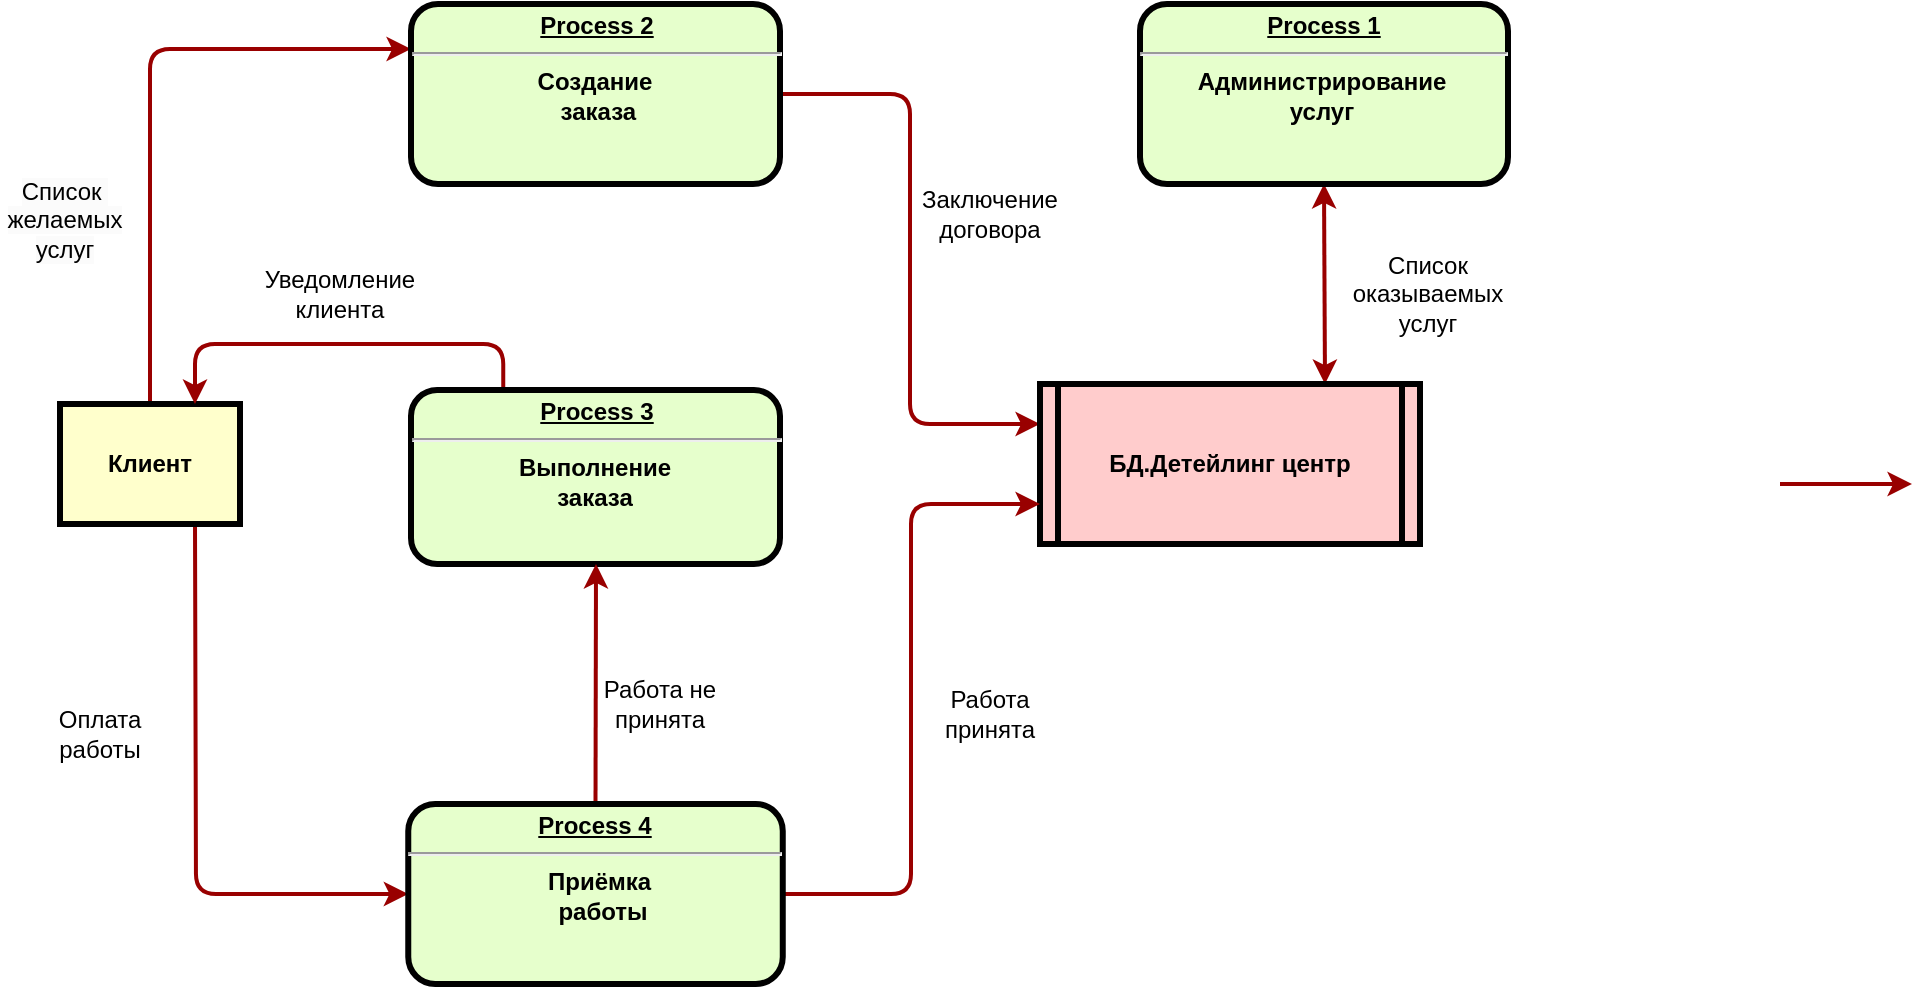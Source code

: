 <mxfile version="22.0.8" type="github">
  <diagram name="Page-1" id="c7558073-3199-34d8-9f00-42111426c3f3">
    <mxGraphModel dx="900" dy="544" grid="1" gridSize="10" guides="1" tooltips="1" connect="1" arrows="1" fold="1" page="1" pageScale="1" pageWidth="826" pageHeight="1169" background="none" math="0" shadow="0">
      <root>
        <mxCell id="0" />
        <mxCell id="1" parent="0" />
        <mxCell id="JBshEm-0F6KnwGnWljbG-142" style="edgeStyle=elbowEdgeStyle;rounded=1;orthogonalLoop=1;jettySize=auto;html=1;exitX=0.5;exitY=0;exitDx=0;exitDy=0;entryX=0;entryY=0.25;entryDx=0;entryDy=0;strokeWidth=2;strokeColor=#990000;" edge="1" parent="1" source="JBshEm-0F6KnwGnWljbG-96" target="JBshEm-0F6KnwGnWljbG-101">
          <mxGeometry relative="1" as="geometry">
            <Array as="points">
              <mxPoint x="165" y="340" />
            </Array>
          </mxGeometry>
        </mxCell>
        <mxCell id="JBshEm-0F6KnwGnWljbG-147" style="edgeStyle=elbowEdgeStyle;rounded=1;orthogonalLoop=1;jettySize=auto;html=1;exitX=0.75;exitY=1;exitDx=0;exitDy=0;entryX=0;entryY=0.5;entryDx=0;entryDy=0;strokeWidth=2;strokeColor=#990000;" edge="1" parent="1" source="JBshEm-0F6KnwGnWljbG-96" target="JBshEm-0F6KnwGnWljbG-100">
          <mxGeometry relative="1" as="geometry">
            <Array as="points">
              <mxPoint x="188" y="580" />
            </Array>
          </mxGeometry>
        </mxCell>
        <mxCell id="JBshEm-0F6KnwGnWljbG-96" value="Клиент" style="whiteSpace=wrap;align=center;verticalAlign=middle;fontStyle=1;strokeWidth=3;fillColor=#FFFFCC" vertex="1" parent="1">
          <mxGeometry x="120" y="430" width="90" height="60" as="geometry" />
        </mxCell>
        <mxCell id="JBshEm-0F6KnwGnWljbG-141" style="edgeStyle=elbowEdgeStyle;rounded=1;orthogonalLoop=1;jettySize=auto;html=1;exitX=0.5;exitY=1;exitDx=0;exitDy=0;entryX=0.75;entryY=0;entryDx=0;entryDy=0;strokeWidth=2;startArrow=classic;startFill=1;strokeColor=#990000;" edge="1" parent="1" source="JBshEm-0F6KnwGnWljbG-99" target="JBshEm-0F6KnwGnWljbG-105">
          <mxGeometry relative="1" as="geometry" />
        </mxCell>
        <mxCell id="JBshEm-0F6KnwGnWljbG-99" value="&lt;p style=&quot;margin: 0px; margin-top: 4px; text-align: center; text-decoration: underline;&quot;&gt;&lt;strong&gt;Process 1&lt;br&gt;&lt;/strong&gt;&lt;/p&gt;&lt;hr&gt;&lt;p style=&quot;margin: 0px; margin-left: 8px;&quot;&gt;Администрирование&amp;nbsp; &amp;nbsp;&lt;/p&gt;&lt;p style=&quot;margin: 0px; margin-left: 8px;&quot;&gt;у&lt;span style=&quot;background-color: initial;&quot;&gt;слуг&amp;nbsp; &amp;nbsp;&lt;/span&gt;&lt;/p&gt;" style="verticalAlign=middle;align=center;overflow=fill;fontSize=12;fontFamily=Helvetica;html=1;rounded=1;fontStyle=1;strokeWidth=3;fillColor=#E6FFCC" vertex="1" parent="1">
          <mxGeometry x="660" y="230" width="184" height="90" as="geometry" />
        </mxCell>
        <mxCell id="JBshEm-0F6KnwGnWljbG-144" style="edgeStyle=elbowEdgeStyle;rounded=1;orthogonalLoop=1;jettySize=auto;html=1;exitX=1;exitY=0.5;exitDx=0;exitDy=0;entryX=0;entryY=0.25;entryDx=0;entryDy=0;strokeWidth=2;strokeColor=#990000;" edge="1" parent="1" source="JBshEm-0F6KnwGnWljbG-101" target="JBshEm-0F6KnwGnWljbG-105">
          <mxGeometry relative="1" as="geometry" />
        </mxCell>
        <mxCell id="JBshEm-0F6KnwGnWljbG-101" value="&lt;p style=&quot;margin: 0px; margin-top: 4px; text-align: center; text-decoration: underline;&quot;&gt;&lt;strong&gt;Process 2&lt;br&gt;&lt;/strong&gt;&lt;/p&gt;&lt;hr&gt;&lt;p style=&quot;margin: 0px; margin-left: 8px;&quot;&gt;Создание&amp;nbsp; &amp;nbsp;&lt;/p&gt;&lt;p style=&quot;margin: 0px; margin-left: 8px;&quot;&gt;заказа&amp;nbsp;&amp;nbsp;&lt;/p&gt;" style="verticalAlign=middle;align=center;overflow=fill;fontSize=12;fontFamily=Helvetica;html=1;rounded=1;fontStyle=1;strokeWidth=3;fillColor=#E6FFCC" vertex="1" parent="1">
          <mxGeometry x="295.5" y="230" width="184.5" height="90" as="geometry" />
        </mxCell>
        <mxCell id="JBshEm-0F6KnwGnWljbG-146" style="edgeStyle=elbowEdgeStyle;rounded=1;orthogonalLoop=1;jettySize=auto;html=1;exitX=0.25;exitY=0;exitDx=0;exitDy=0;entryX=0.75;entryY=0;entryDx=0;entryDy=0;strokeWidth=2;strokeColor=#990000;" edge="1" parent="1" source="JBshEm-0F6KnwGnWljbG-102" target="JBshEm-0F6KnwGnWljbG-96">
          <mxGeometry relative="1" as="geometry">
            <Array as="points">
              <mxPoint x="260" y="400" />
            </Array>
          </mxGeometry>
        </mxCell>
        <mxCell id="JBshEm-0F6KnwGnWljbG-102" value="&lt;p style=&quot;margin: 0px; margin-top: 4px; text-align: center; text-decoration: underline;&quot;&gt;&lt;strong&gt;Process 3&lt;br&gt;&lt;/strong&gt;&lt;/p&gt;&lt;hr&gt;&lt;p style=&quot;margin: 0px; margin-left: 8px;&quot;&gt;Выполнение&amp;nbsp; &amp;nbsp;&lt;/p&gt;&lt;p style=&quot;margin: 0px; margin-left: 8px;&quot;&gt;&lt;span style=&quot;background-color: initial;&quot;&gt;заказа&amp;nbsp; &amp;nbsp;&lt;/span&gt;&lt;/p&gt;" style="verticalAlign=middle;align=center;overflow=fill;fontSize=12;fontFamily=Helvetica;html=1;rounded=1;fontStyle=1;strokeWidth=3;fillColor=#E6FFCC" vertex="1" parent="1">
          <mxGeometry x="295.5" y="423" width="184.5" height="87" as="geometry" />
        </mxCell>
        <mxCell id="JBshEm-0F6KnwGnWljbG-105" value="БД.Детейлинг центр" style="shape=process;whiteSpace=wrap;align=center;verticalAlign=middle;size=0.048;fontStyle=1;strokeWidth=3;fillColor=#FFCCCC" vertex="1" parent="1">
          <mxGeometry x="610" y="420" width="190" height="80" as="geometry" />
        </mxCell>
        <mxCell id="JBshEm-0F6KnwGnWljbG-108" value="&lt;span style=&quot;color: rgb(0, 0, 0); font-family: Helvetica; font-size: 12px; font-style: normal; font-variant-ligatures: normal; font-variant-caps: normal; font-weight: 400; letter-spacing: normal; orphans: 2; text-indent: 0px; text-transform: none; widows: 2; word-spacing: 0px; -webkit-text-stroke-width: 0px; background-color: rgb(251, 251, 251); text-decoration-thickness: initial; text-decoration-style: initial; text-decoration-color: initial; float: none; display: inline !important;&quot;&gt;Список&amp;nbsp;&lt;br&gt;&lt;/span&gt;&lt;span style=&quot;color: rgb(0, 0, 0); font-family: Helvetica; font-size: 12px; font-style: normal; font-variant-ligatures: normal; font-variant-caps: normal; font-weight: 400; letter-spacing: normal; orphans: 2; text-indent: 0px; text-transform: none; widows: 2; word-spacing: 0px; -webkit-text-stroke-width: 0px; background-color: rgb(251, 251, 251); text-decoration-thickness: initial; text-decoration-style: initial; text-decoration-color: initial; float: none; display: inline !important;&quot;&gt;желаемых &lt;br&gt;услуг&lt;/span&gt;" style="text;whiteSpace=wrap;html=1;align=center;" vertex="1" parent="1">
          <mxGeometry x="90" y="310" width="65" height="50" as="geometry" />
        </mxCell>
        <mxCell id="JBshEm-0F6KnwGnWljbG-111" value="Список оказываемых услуг" style="text;html=1;strokeColor=none;fillColor=none;align=center;verticalAlign=middle;whiteSpace=wrap;rounded=0;" vertex="1" parent="1">
          <mxGeometry x="764" y="350" width="80" height="50" as="geometry" />
        </mxCell>
        <mxCell id="JBshEm-0F6KnwGnWljbG-115" value="Уведомление клиента" style="text;html=1;strokeColor=none;fillColor=none;align=center;verticalAlign=middle;whiteSpace=wrap;rounded=0;" vertex="1" parent="1">
          <mxGeometry x="230" y="360" width="60" height="30" as="geometry" />
        </mxCell>
        <mxCell id="JBshEm-0F6KnwGnWljbG-119" value="Работа принята" style="text;html=1;strokeColor=none;fillColor=none;align=center;verticalAlign=middle;whiteSpace=wrap;rounded=0;" vertex="1" parent="1">
          <mxGeometry x="555" y="560" width="60" height="50" as="geometry" />
        </mxCell>
        <mxCell id="JBshEm-0F6KnwGnWljbG-123" value="Работа не принята" style="text;html=1;strokeColor=none;fillColor=none;align=center;verticalAlign=middle;whiteSpace=wrap;rounded=0;" vertex="1" parent="1">
          <mxGeometry x="390" y="560" width="60" height="40" as="geometry" />
        </mxCell>
        <mxCell id="JBshEm-0F6KnwGnWljbG-149" style="edgeStyle=elbowEdgeStyle;rounded=1;orthogonalLoop=1;jettySize=auto;html=1;exitX=1;exitY=0.5;exitDx=0;exitDy=0;entryX=0;entryY=0.75;entryDx=0;entryDy=0;strokeWidth=2;strokeColor=#990000;" edge="1" parent="1" source="JBshEm-0F6KnwGnWljbG-100" target="JBshEm-0F6KnwGnWljbG-105">
          <mxGeometry relative="1" as="geometry" />
        </mxCell>
        <mxCell id="JBshEm-0F6KnwGnWljbG-150" style="edgeStyle=elbowEdgeStyle;rounded=1;orthogonalLoop=1;jettySize=auto;html=1;exitX=0.5;exitY=0;exitDx=0;exitDy=0;entryX=0.5;entryY=1;entryDx=0;entryDy=0;strokeWidth=2;strokeColor=#990000;" edge="1" parent="1" source="JBshEm-0F6KnwGnWljbG-100" target="JBshEm-0F6KnwGnWljbG-102">
          <mxGeometry relative="1" as="geometry" />
        </mxCell>
        <mxCell id="JBshEm-0F6KnwGnWljbG-100" value="&lt;p style=&quot;margin: 0px; margin-top: 4px; text-align: center; text-decoration: underline;&quot;&gt;&lt;strong&gt;Process 4&lt;br&gt;&lt;/strong&gt;&lt;/p&gt;&lt;hr&gt;&lt;p style=&quot;margin: 0px; margin-left: 8px;&quot;&gt;Приёмка&amp;nbsp;&lt;/p&gt;&lt;p style=&quot;margin: 0px; margin-left: 8px;&quot;&gt;работы&lt;/p&gt;" style="verticalAlign=middle;align=center;overflow=fill;fontSize=12;fontFamily=Helvetica;html=1;rounded=1;fontStyle=1;strokeWidth=3;fillColor=#E6FFCC" vertex="1" parent="1">
          <mxGeometry x="294.13" y="630" width="187.25" height="90" as="geometry" />
        </mxCell>
        <mxCell id="JBshEm-0F6KnwGnWljbG-140" value="" style="edgeStyle=elbowEdgeStyle;elbow=horizontal;strokeColor=#990000;strokeWidth=2;entryX=0;entryY=0.5;entryDx=0;entryDy=0;" edge="1" parent="1">
          <mxGeometry width="100" height="100" relative="1" as="geometry">
            <mxPoint x="980" y="470" as="sourcePoint" />
            <mxPoint x="1046" y="470" as="targetPoint" />
            <Array as="points">
              <mxPoint x="1010" y="465" />
            </Array>
          </mxGeometry>
        </mxCell>
        <mxCell id="JBshEm-0F6KnwGnWljbG-145" value="Заключение&lt;br&gt;договора" style="text;html=1;strokeColor=none;fillColor=none;align=center;verticalAlign=middle;whiteSpace=wrap;rounded=0;" vertex="1" parent="1">
          <mxGeometry x="550" y="320" width="70" height="30" as="geometry" />
        </mxCell>
        <mxCell id="JBshEm-0F6KnwGnWljbG-148" value="Оплата&lt;br&gt;работы" style="text;html=1;strokeColor=none;fillColor=none;align=center;verticalAlign=middle;whiteSpace=wrap;rounded=0;" vertex="1" parent="1">
          <mxGeometry x="110" y="570" width="60" height="50" as="geometry" />
        </mxCell>
      </root>
    </mxGraphModel>
  </diagram>
</mxfile>
